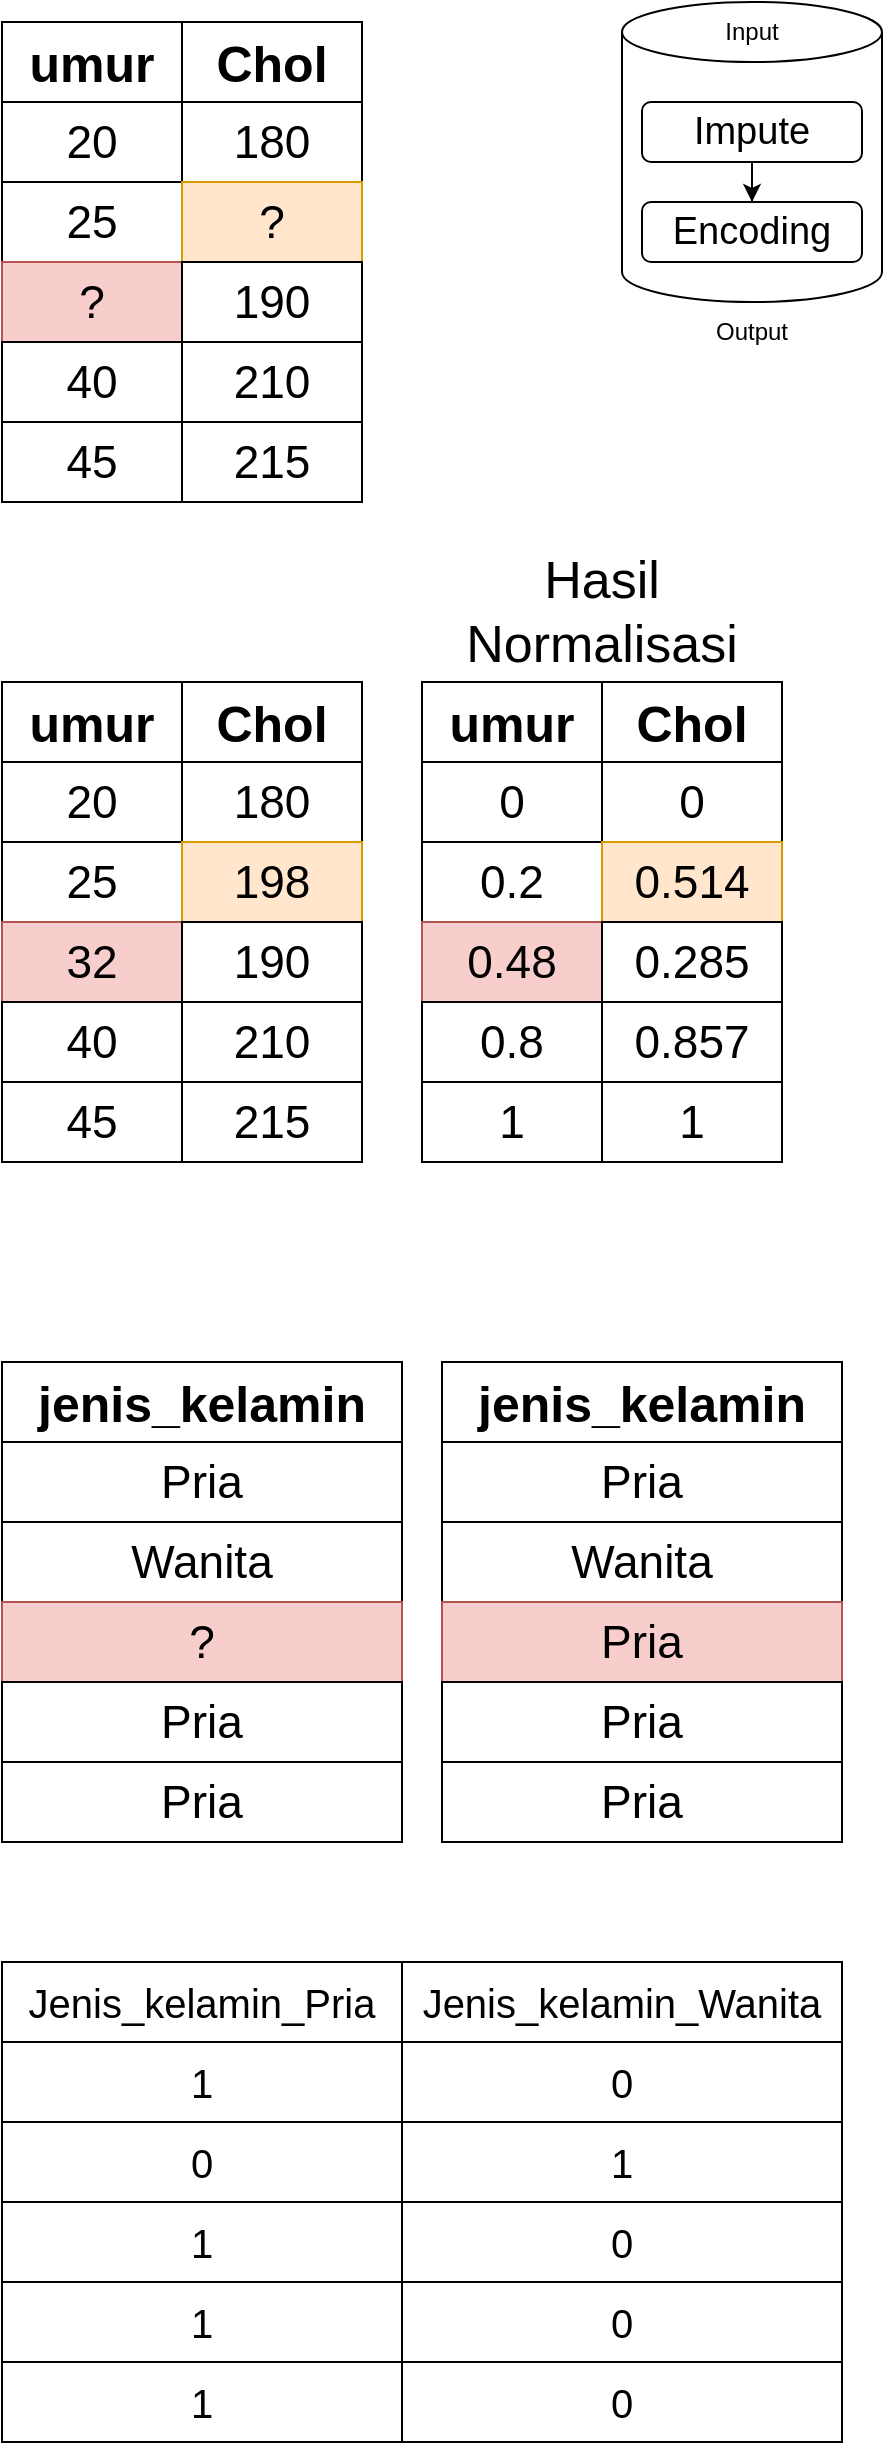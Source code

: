 <mxfile version="15.4.0" type="device"><diagram id="0Qq7_uzQVM0VNdgFw4dd" name="Page-1"><mxGraphModel dx="780" dy="435" grid="1" gridSize="10" guides="1" tooltips="1" connect="1" arrows="1" fold="1" page="1" pageScale="1" pageWidth="850" pageHeight="1100" math="0" shadow="0"><root><mxCell id="0"/><mxCell id="1" parent="0"/><mxCell id="VdFcLYRb8rqiCdZ9zWra-14" value="" style="group" vertex="1" connectable="0" parent="1"><mxGeometry x="40" y="80" width="180" height="240" as="geometry"/></mxCell><mxCell id="VdFcLYRb8rqiCdZ9zWra-1" value="&lt;font size=&quot;1&quot;&gt;&lt;b style=&quot;font-size: 25px&quot;&gt;umur&lt;/b&gt;&lt;/font&gt;" style="rounded=0;whiteSpace=wrap;html=1;strokeWidth=1;" vertex="1" parent="VdFcLYRb8rqiCdZ9zWra-14"><mxGeometry width="90" height="40" as="geometry"/></mxCell><mxCell id="VdFcLYRb8rqiCdZ9zWra-2" value="&lt;font style=&quot;font-size: 23px&quot;&gt;20&lt;/font&gt;" style="rounded=0;whiteSpace=wrap;html=1;strokeWidth=1;" vertex="1" parent="VdFcLYRb8rqiCdZ9zWra-14"><mxGeometry y="40" width="90" height="40" as="geometry"/></mxCell><mxCell id="VdFcLYRb8rqiCdZ9zWra-3" value="&lt;font style=&quot;font-size: 23px&quot;&gt;25&lt;/font&gt;" style="rounded=0;whiteSpace=wrap;html=1;strokeWidth=1;" vertex="1" parent="VdFcLYRb8rqiCdZ9zWra-14"><mxGeometry y="80" width="90" height="40" as="geometry"/></mxCell><mxCell id="VdFcLYRb8rqiCdZ9zWra-4" value="&lt;font style=&quot;font-size: 23px&quot;&gt;?&lt;/font&gt;" style="rounded=0;whiteSpace=wrap;html=1;strokeWidth=1;fillColor=#f8cecc;strokeColor=#b85450;" vertex="1" parent="VdFcLYRb8rqiCdZ9zWra-14"><mxGeometry y="120" width="90" height="40" as="geometry"/></mxCell><mxCell id="VdFcLYRb8rqiCdZ9zWra-5" value="&lt;font style=&quot;font-size: 23px&quot;&gt;40&lt;/font&gt;" style="rounded=0;whiteSpace=wrap;html=1;strokeWidth=1;" vertex="1" parent="VdFcLYRb8rqiCdZ9zWra-14"><mxGeometry y="160" width="90" height="40" as="geometry"/></mxCell><mxCell id="VdFcLYRb8rqiCdZ9zWra-6" value="&lt;font style=&quot;font-size: 23px&quot;&gt;45&lt;/font&gt;" style="rounded=0;whiteSpace=wrap;html=1;strokeWidth=1;" vertex="1" parent="VdFcLYRb8rqiCdZ9zWra-14"><mxGeometry y="200" width="90" height="40" as="geometry"/></mxCell><mxCell id="VdFcLYRb8rqiCdZ9zWra-7" value="&lt;font size=&quot;1&quot;&gt;&lt;b style=&quot;font-size: 25px&quot;&gt;Chol&lt;/b&gt;&lt;/font&gt;" style="rounded=0;whiteSpace=wrap;html=1;strokeWidth=1;" vertex="1" parent="VdFcLYRb8rqiCdZ9zWra-14"><mxGeometry x="90" width="90" height="40" as="geometry"/></mxCell><mxCell id="VdFcLYRb8rqiCdZ9zWra-8" value="&lt;font style=&quot;font-size: 23px&quot;&gt;180&lt;/font&gt;" style="rounded=0;whiteSpace=wrap;html=1;strokeWidth=1;" vertex="1" parent="VdFcLYRb8rqiCdZ9zWra-14"><mxGeometry x="90" y="40" width="90" height="40" as="geometry"/></mxCell><mxCell id="VdFcLYRb8rqiCdZ9zWra-9" value="&lt;font style=&quot;font-size: 23px&quot;&gt;?&lt;/font&gt;" style="rounded=0;whiteSpace=wrap;html=1;strokeWidth=1;fillColor=#ffe6cc;strokeColor=#d79b00;" vertex="1" parent="VdFcLYRb8rqiCdZ9zWra-14"><mxGeometry x="90" y="80" width="90" height="40" as="geometry"/></mxCell><mxCell id="VdFcLYRb8rqiCdZ9zWra-10" value="&lt;font style=&quot;font-size: 23px&quot;&gt;190&lt;/font&gt;" style="rounded=0;whiteSpace=wrap;html=1;strokeWidth=1;" vertex="1" parent="VdFcLYRb8rqiCdZ9zWra-14"><mxGeometry x="90" y="120" width="90" height="40" as="geometry"/></mxCell><mxCell id="VdFcLYRb8rqiCdZ9zWra-11" value="&lt;font style=&quot;font-size: 23px&quot;&gt;210&lt;/font&gt;" style="rounded=0;whiteSpace=wrap;html=1;strokeWidth=1;" vertex="1" parent="VdFcLYRb8rqiCdZ9zWra-14"><mxGeometry x="90" y="160" width="90" height="40" as="geometry"/></mxCell><mxCell id="VdFcLYRb8rqiCdZ9zWra-12" value="&lt;font style=&quot;font-size: 23px&quot;&gt;215&lt;/font&gt;" style="rounded=0;whiteSpace=wrap;html=1;strokeWidth=1;" vertex="1" parent="VdFcLYRb8rqiCdZ9zWra-14"><mxGeometry x="90" y="200" width="90" height="40" as="geometry"/></mxCell><mxCell id="VdFcLYRb8rqiCdZ9zWra-29" value="" style="group" vertex="1" connectable="0" parent="1"><mxGeometry x="350" y="70" width="130" height="180" as="geometry"/></mxCell><mxCell id="VdFcLYRb8rqiCdZ9zWra-15" value="" style="shape=cylinder3;whiteSpace=wrap;html=1;boundedLbl=1;backgroundOutline=1;size=15;strokeWidth=1;" vertex="1" parent="VdFcLYRb8rqiCdZ9zWra-29"><mxGeometry width="130" height="150" as="geometry"/></mxCell><mxCell id="VdFcLYRb8rqiCdZ9zWra-19" value="Output" style="text;html=1;strokeColor=none;fillColor=none;align=center;verticalAlign=middle;whiteSpace=wrap;rounded=0;" vertex="1" parent="VdFcLYRb8rqiCdZ9zWra-29"><mxGeometry x="35" y="150" width="60" height="30" as="geometry"/></mxCell><mxCell id="VdFcLYRb8rqiCdZ9zWra-20" value="Input" style="text;html=1;strokeColor=none;fillColor=none;align=center;verticalAlign=middle;whiteSpace=wrap;rounded=0;" vertex="1" parent="VdFcLYRb8rqiCdZ9zWra-29"><mxGeometry x="35" width="60" height="30" as="geometry"/></mxCell><mxCell id="VdFcLYRb8rqiCdZ9zWra-28" value="" style="group" vertex="1" connectable="0" parent="VdFcLYRb8rqiCdZ9zWra-29"><mxGeometry x="10" y="50" width="110" height="80" as="geometry"/></mxCell><mxCell id="VdFcLYRb8rqiCdZ9zWra-17" value="&lt;font style=&quot;font-size: 19px&quot;&gt;Impute&lt;/font&gt;" style="rounded=1;whiteSpace=wrap;html=1;strokeWidth=1;" vertex="1" parent="VdFcLYRb8rqiCdZ9zWra-28"><mxGeometry width="110" height="30" as="geometry"/></mxCell><mxCell id="VdFcLYRb8rqiCdZ9zWra-18" value="&lt;font style=&quot;font-size: 19px&quot;&gt;Encoding&lt;/font&gt;" style="rounded=1;whiteSpace=wrap;html=1;strokeWidth=1;" vertex="1" parent="VdFcLYRb8rqiCdZ9zWra-28"><mxGeometry y="50" width="110" height="30" as="geometry"/></mxCell><mxCell id="VdFcLYRb8rqiCdZ9zWra-27" style="edgeStyle=orthogonalEdgeStyle;rounded=0;orthogonalLoop=1;jettySize=auto;html=1;entryX=0.5;entryY=0;entryDx=0;entryDy=0;" edge="1" parent="VdFcLYRb8rqiCdZ9zWra-28" source="VdFcLYRb8rqiCdZ9zWra-17" target="VdFcLYRb8rqiCdZ9zWra-18"><mxGeometry relative="1" as="geometry"/></mxCell><mxCell id="VdFcLYRb8rqiCdZ9zWra-57" value="" style="group" vertex="1" connectable="0" parent="1"><mxGeometry x="40" y="360" width="390" height="290" as="geometry"/></mxCell><mxCell id="VdFcLYRb8rqiCdZ9zWra-30" value="" style="group" vertex="1" connectable="0" parent="VdFcLYRb8rqiCdZ9zWra-57"><mxGeometry y="50" width="180" height="240" as="geometry"/></mxCell><mxCell id="VdFcLYRb8rqiCdZ9zWra-31" value="&lt;font size=&quot;1&quot;&gt;&lt;b style=&quot;font-size: 25px&quot;&gt;umur&lt;/b&gt;&lt;/font&gt;" style="rounded=0;whiteSpace=wrap;html=1;strokeWidth=1;" vertex="1" parent="VdFcLYRb8rqiCdZ9zWra-30"><mxGeometry width="90" height="40" as="geometry"/></mxCell><mxCell id="VdFcLYRb8rqiCdZ9zWra-32" value="&lt;font style=&quot;font-size: 23px&quot;&gt;20&lt;/font&gt;" style="rounded=0;whiteSpace=wrap;html=1;strokeWidth=1;" vertex="1" parent="VdFcLYRb8rqiCdZ9zWra-30"><mxGeometry y="40" width="90" height="40" as="geometry"/></mxCell><mxCell id="VdFcLYRb8rqiCdZ9zWra-33" value="&lt;font style=&quot;font-size: 23px&quot;&gt;25&lt;/font&gt;" style="rounded=0;whiteSpace=wrap;html=1;strokeWidth=1;" vertex="1" parent="VdFcLYRb8rqiCdZ9zWra-30"><mxGeometry y="80" width="90" height="40" as="geometry"/></mxCell><mxCell id="VdFcLYRb8rqiCdZ9zWra-34" value="&lt;font style=&quot;font-size: 23px&quot;&gt;32&lt;/font&gt;" style="rounded=0;whiteSpace=wrap;html=1;strokeWidth=1;fillColor=#f8cecc;strokeColor=#b85450;" vertex="1" parent="VdFcLYRb8rqiCdZ9zWra-30"><mxGeometry y="120" width="90" height="40" as="geometry"/></mxCell><mxCell id="VdFcLYRb8rqiCdZ9zWra-35" value="&lt;font style=&quot;font-size: 23px&quot;&gt;40&lt;/font&gt;" style="rounded=0;whiteSpace=wrap;html=1;strokeWidth=1;" vertex="1" parent="VdFcLYRb8rqiCdZ9zWra-30"><mxGeometry y="160" width="90" height="40" as="geometry"/></mxCell><mxCell id="VdFcLYRb8rqiCdZ9zWra-36" value="&lt;font style=&quot;font-size: 23px&quot;&gt;45&lt;/font&gt;" style="rounded=0;whiteSpace=wrap;html=1;strokeWidth=1;" vertex="1" parent="VdFcLYRb8rqiCdZ9zWra-30"><mxGeometry y="200" width="90" height="40" as="geometry"/></mxCell><mxCell id="VdFcLYRb8rqiCdZ9zWra-37" value="&lt;font size=&quot;1&quot;&gt;&lt;b style=&quot;font-size: 25px&quot;&gt;Chol&lt;/b&gt;&lt;/font&gt;" style="rounded=0;whiteSpace=wrap;html=1;strokeWidth=1;" vertex="1" parent="VdFcLYRb8rqiCdZ9zWra-30"><mxGeometry x="90" width="90" height="40" as="geometry"/></mxCell><mxCell id="VdFcLYRb8rqiCdZ9zWra-38" value="&lt;font style=&quot;font-size: 23px&quot;&gt;180&lt;/font&gt;" style="rounded=0;whiteSpace=wrap;html=1;strokeWidth=1;" vertex="1" parent="VdFcLYRb8rqiCdZ9zWra-30"><mxGeometry x="90" y="40" width="90" height="40" as="geometry"/></mxCell><mxCell id="VdFcLYRb8rqiCdZ9zWra-39" value="&lt;font style=&quot;font-size: 23px&quot;&gt;198&lt;/font&gt;" style="rounded=0;whiteSpace=wrap;html=1;strokeWidth=1;fillColor=#ffe6cc;strokeColor=#d79b00;" vertex="1" parent="VdFcLYRb8rqiCdZ9zWra-30"><mxGeometry x="90" y="80" width="90" height="40" as="geometry"/></mxCell><mxCell id="VdFcLYRb8rqiCdZ9zWra-40" value="&lt;font style=&quot;font-size: 23px&quot;&gt;190&lt;/font&gt;" style="rounded=0;whiteSpace=wrap;html=1;strokeWidth=1;" vertex="1" parent="VdFcLYRb8rqiCdZ9zWra-30"><mxGeometry x="90" y="120" width="90" height="40" as="geometry"/></mxCell><mxCell id="VdFcLYRb8rqiCdZ9zWra-41" value="&lt;font style=&quot;font-size: 23px&quot;&gt;210&lt;/font&gt;" style="rounded=0;whiteSpace=wrap;html=1;strokeWidth=1;" vertex="1" parent="VdFcLYRb8rqiCdZ9zWra-30"><mxGeometry x="90" y="160" width="90" height="40" as="geometry"/></mxCell><mxCell id="VdFcLYRb8rqiCdZ9zWra-42" value="&lt;font style=&quot;font-size: 23px&quot;&gt;215&lt;/font&gt;" style="rounded=0;whiteSpace=wrap;html=1;strokeWidth=1;" vertex="1" parent="VdFcLYRb8rqiCdZ9zWra-30"><mxGeometry x="90" y="200" width="90" height="40" as="geometry"/></mxCell><mxCell id="VdFcLYRb8rqiCdZ9zWra-43" value="" style="group" vertex="1" connectable="0" parent="VdFcLYRb8rqiCdZ9zWra-57"><mxGeometry x="210" y="50" width="180" height="240" as="geometry"/></mxCell><mxCell id="VdFcLYRb8rqiCdZ9zWra-44" value="&lt;font size=&quot;1&quot;&gt;&lt;b style=&quot;font-size: 25px&quot;&gt;umur&lt;/b&gt;&lt;/font&gt;" style="rounded=0;whiteSpace=wrap;html=1;strokeWidth=1;" vertex="1" parent="VdFcLYRb8rqiCdZ9zWra-43"><mxGeometry width="90" height="40" as="geometry"/></mxCell><mxCell id="VdFcLYRb8rqiCdZ9zWra-45" value="&lt;font style=&quot;font-size: 23px&quot;&gt;0&lt;/font&gt;" style="rounded=0;whiteSpace=wrap;html=1;strokeWidth=1;" vertex="1" parent="VdFcLYRb8rqiCdZ9zWra-43"><mxGeometry y="40" width="90" height="40" as="geometry"/></mxCell><mxCell id="VdFcLYRb8rqiCdZ9zWra-46" value="&lt;font style=&quot;font-size: 23px&quot;&gt;0.2&lt;/font&gt;" style="rounded=0;whiteSpace=wrap;html=1;strokeWidth=1;" vertex="1" parent="VdFcLYRb8rqiCdZ9zWra-43"><mxGeometry y="80" width="90" height="40" as="geometry"/></mxCell><mxCell id="VdFcLYRb8rqiCdZ9zWra-47" value="&lt;font style=&quot;font-size: 23px&quot;&gt;0.48&lt;/font&gt;" style="rounded=0;whiteSpace=wrap;html=1;strokeWidth=1;fillColor=#f8cecc;strokeColor=#b85450;" vertex="1" parent="VdFcLYRb8rqiCdZ9zWra-43"><mxGeometry y="120" width="90" height="40" as="geometry"/></mxCell><mxCell id="VdFcLYRb8rqiCdZ9zWra-48" value="&lt;font style=&quot;font-size: 23px&quot;&gt;0.8&lt;/font&gt;" style="rounded=0;whiteSpace=wrap;html=1;strokeWidth=1;" vertex="1" parent="VdFcLYRb8rqiCdZ9zWra-43"><mxGeometry y="160" width="90" height="40" as="geometry"/></mxCell><mxCell id="VdFcLYRb8rqiCdZ9zWra-49" value="&lt;font style=&quot;font-size: 23px&quot;&gt;1&lt;/font&gt;" style="rounded=0;whiteSpace=wrap;html=1;strokeWidth=1;" vertex="1" parent="VdFcLYRb8rqiCdZ9zWra-43"><mxGeometry y="200" width="90" height="40" as="geometry"/></mxCell><mxCell id="VdFcLYRb8rqiCdZ9zWra-50" value="&lt;font size=&quot;1&quot;&gt;&lt;b style=&quot;font-size: 25px&quot;&gt;Chol&lt;/b&gt;&lt;/font&gt;" style="rounded=0;whiteSpace=wrap;html=1;strokeWidth=1;" vertex="1" parent="VdFcLYRb8rqiCdZ9zWra-43"><mxGeometry x="90" width="90" height="40" as="geometry"/></mxCell><mxCell id="VdFcLYRb8rqiCdZ9zWra-51" value="&lt;font style=&quot;font-size: 23px&quot;&gt;0&lt;/font&gt;" style="rounded=0;whiteSpace=wrap;html=1;strokeWidth=1;" vertex="1" parent="VdFcLYRb8rqiCdZ9zWra-43"><mxGeometry x="90" y="40" width="90" height="40" as="geometry"/></mxCell><mxCell id="VdFcLYRb8rqiCdZ9zWra-52" value="&lt;font style=&quot;font-size: 23px&quot;&gt;0.514&lt;/font&gt;" style="rounded=0;whiteSpace=wrap;html=1;strokeWidth=1;fillColor=#ffe6cc;strokeColor=#d79b00;" vertex="1" parent="VdFcLYRb8rqiCdZ9zWra-43"><mxGeometry x="90" y="80" width="90" height="40" as="geometry"/></mxCell><mxCell id="VdFcLYRb8rqiCdZ9zWra-53" value="&lt;font style=&quot;font-size: 23px&quot;&gt;0.285&lt;/font&gt;" style="rounded=0;whiteSpace=wrap;html=1;strokeWidth=1;" vertex="1" parent="VdFcLYRb8rqiCdZ9zWra-43"><mxGeometry x="90" y="120" width="90" height="40" as="geometry"/></mxCell><mxCell id="VdFcLYRb8rqiCdZ9zWra-54" value="&lt;font style=&quot;font-size: 23px&quot;&gt;0.857&lt;/font&gt;" style="rounded=0;whiteSpace=wrap;html=1;strokeWidth=1;" vertex="1" parent="VdFcLYRb8rqiCdZ9zWra-43"><mxGeometry x="90" y="160" width="90" height="40" as="geometry"/></mxCell><mxCell id="VdFcLYRb8rqiCdZ9zWra-55" value="&lt;font style=&quot;font-size: 23px&quot;&gt;1&lt;/font&gt;" style="rounded=0;whiteSpace=wrap;html=1;strokeWidth=1;" vertex="1" parent="VdFcLYRb8rqiCdZ9zWra-43"><mxGeometry x="90" y="200" width="90" height="40" as="geometry"/></mxCell><mxCell id="VdFcLYRb8rqiCdZ9zWra-56" value="&lt;font style=&quot;font-size: 26px&quot;&gt;Hasil Normalisasi&lt;/font&gt;" style="text;html=1;strokeColor=none;fillColor=none;align=center;verticalAlign=middle;whiteSpace=wrap;rounded=0;" vertex="1" parent="VdFcLYRb8rqiCdZ9zWra-57"><mxGeometry x="270" width="60" height="30" as="geometry"/></mxCell><mxCell id="VdFcLYRb8rqiCdZ9zWra-102" value="" style="group" vertex="1" connectable="0" parent="1"><mxGeometry x="40" y="750" width="420" height="240" as="geometry"/></mxCell><mxCell id="VdFcLYRb8rqiCdZ9zWra-86" value="" style="group" vertex="1" connectable="0" parent="VdFcLYRb8rqiCdZ9zWra-102"><mxGeometry width="200" height="240" as="geometry"/></mxCell><mxCell id="VdFcLYRb8rqiCdZ9zWra-60" value="&lt;font size=&quot;1&quot;&gt;&lt;b style=&quot;font-size: 25px&quot;&gt;jenis_kelamin&lt;/b&gt;&lt;/font&gt;" style="rounded=0;whiteSpace=wrap;html=1;strokeWidth=1;" vertex="1" parent="VdFcLYRb8rqiCdZ9zWra-86"><mxGeometry width="200" height="40" as="geometry"/></mxCell><mxCell id="VdFcLYRb8rqiCdZ9zWra-61" value="&lt;font style=&quot;font-size: 23px&quot;&gt;Pria&lt;/font&gt;" style="rounded=0;whiteSpace=wrap;html=1;strokeWidth=1;" vertex="1" parent="VdFcLYRb8rqiCdZ9zWra-86"><mxGeometry y="40" width="200" height="40" as="geometry"/></mxCell><mxCell id="VdFcLYRb8rqiCdZ9zWra-62" value="&lt;font style=&quot;font-size: 23px&quot;&gt;Wanita&lt;/font&gt;" style="rounded=0;whiteSpace=wrap;html=1;strokeWidth=1;" vertex="1" parent="VdFcLYRb8rqiCdZ9zWra-86"><mxGeometry y="80" width="200" height="40" as="geometry"/></mxCell><mxCell id="VdFcLYRb8rqiCdZ9zWra-63" value="&lt;font style=&quot;font-size: 23px&quot;&gt;?&lt;/font&gt;" style="rounded=0;whiteSpace=wrap;html=1;strokeWidth=1;fillColor=#f8cecc;strokeColor=#b85450;" vertex="1" parent="VdFcLYRb8rqiCdZ9zWra-86"><mxGeometry y="120" width="200" height="40" as="geometry"/></mxCell><mxCell id="VdFcLYRb8rqiCdZ9zWra-64" value="&lt;font style=&quot;font-size: 23px&quot;&gt;Pria&lt;/font&gt;" style="rounded=0;whiteSpace=wrap;html=1;strokeWidth=1;" vertex="1" parent="VdFcLYRb8rqiCdZ9zWra-86"><mxGeometry y="160" width="200" height="40" as="geometry"/></mxCell><mxCell id="VdFcLYRb8rqiCdZ9zWra-65" value="&lt;span style=&quot;font-size: 23px&quot;&gt;Pria&lt;/span&gt;" style="rounded=0;whiteSpace=wrap;html=1;strokeWidth=1;" vertex="1" parent="VdFcLYRb8rqiCdZ9zWra-86"><mxGeometry y="200" width="200" height="40" as="geometry"/></mxCell><mxCell id="VdFcLYRb8rqiCdZ9zWra-95" value="" style="group" vertex="1" connectable="0" parent="VdFcLYRb8rqiCdZ9zWra-102"><mxGeometry x="220" width="200" height="240" as="geometry"/></mxCell><mxCell id="VdFcLYRb8rqiCdZ9zWra-96" value="&lt;font size=&quot;1&quot;&gt;&lt;b style=&quot;font-size: 25px&quot;&gt;jenis_kelamin&lt;/b&gt;&lt;/font&gt;" style="rounded=0;whiteSpace=wrap;html=1;strokeWidth=1;" vertex="1" parent="VdFcLYRb8rqiCdZ9zWra-95"><mxGeometry width="200" height="40" as="geometry"/></mxCell><mxCell id="VdFcLYRb8rqiCdZ9zWra-97" value="&lt;font style=&quot;font-size: 23px&quot;&gt;Pria&lt;/font&gt;" style="rounded=0;whiteSpace=wrap;html=1;strokeWidth=1;" vertex="1" parent="VdFcLYRb8rqiCdZ9zWra-95"><mxGeometry y="40" width="200" height="40" as="geometry"/></mxCell><mxCell id="VdFcLYRb8rqiCdZ9zWra-98" value="&lt;font style=&quot;font-size: 23px&quot;&gt;Wanita&lt;/font&gt;" style="rounded=0;whiteSpace=wrap;html=1;strokeWidth=1;" vertex="1" parent="VdFcLYRb8rqiCdZ9zWra-95"><mxGeometry y="80" width="200" height="40" as="geometry"/></mxCell><mxCell id="VdFcLYRb8rqiCdZ9zWra-99" value="&lt;font style=&quot;font-size: 23px&quot;&gt;Pria&lt;/font&gt;" style="rounded=0;whiteSpace=wrap;html=1;strokeWidth=1;fillColor=#f8cecc;strokeColor=#b85450;" vertex="1" parent="VdFcLYRb8rqiCdZ9zWra-95"><mxGeometry y="120" width="200" height="40" as="geometry"/></mxCell><mxCell id="VdFcLYRb8rqiCdZ9zWra-100" value="&lt;font style=&quot;font-size: 23px&quot;&gt;Pria&lt;/font&gt;" style="rounded=0;whiteSpace=wrap;html=1;strokeWidth=1;" vertex="1" parent="VdFcLYRb8rqiCdZ9zWra-95"><mxGeometry y="160" width="200" height="40" as="geometry"/></mxCell><mxCell id="VdFcLYRb8rqiCdZ9zWra-101" value="&lt;span style=&quot;font-size: 23px&quot;&gt;Pria&lt;/span&gt;" style="rounded=0;whiteSpace=wrap;html=1;strokeWidth=1;" vertex="1" parent="VdFcLYRb8rqiCdZ9zWra-95"><mxGeometry y="200" width="200" height="40" as="geometry"/></mxCell><mxCell id="VdFcLYRb8rqiCdZ9zWra-115" value="" style="group" vertex="1" connectable="0" parent="1"><mxGeometry x="40" y="1050" width="420" height="240" as="geometry"/></mxCell><mxCell id="VdFcLYRb8rqiCdZ9zWra-103" value="&lt;font style=&quot;font-size: 20px&quot;&gt;Jenis_kelamin_Pria&lt;/font&gt;" style="rounded=0;whiteSpace=wrap;html=1;strokeWidth=1;" vertex="1" parent="VdFcLYRb8rqiCdZ9zWra-115"><mxGeometry width="200" height="40" as="geometry"/></mxCell><mxCell id="VdFcLYRb8rqiCdZ9zWra-104" value="&lt;font style=&quot;font-size: 20px&quot;&gt;Jenis_kelamin_Wanita&lt;/font&gt;" style="rounded=0;whiteSpace=wrap;html=1;strokeWidth=1;" vertex="1" parent="VdFcLYRb8rqiCdZ9zWra-115"><mxGeometry x="200" width="220" height="40" as="geometry"/></mxCell><mxCell id="VdFcLYRb8rqiCdZ9zWra-105" value="&lt;font style=&quot;font-size: 20px&quot;&gt;1&lt;/font&gt;" style="rounded=0;whiteSpace=wrap;html=1;strokeWidth=1;" vertex="1" parent="VdFcLYRb8rqiCdZ9zWra-115"><mxGeometry y="40" width="200" height="40" as="geometry"/></mxCell><mxCell id="VdFcLYRb8rqiCdZ9zWra-106" value="&lt;font style=&quot;font-size: 20px&quot;&gt;0&lt;/font&gt;" style="rounded=0;whiteSpace=wrap;html=1;strokeWidth=1;" vertex="1" parent="VdFcLYRb8rqiCdZ9zWra-115"><mxGeometry y="80" width="200" height="40" as="geometry"/></mxCell><mxCell id="VdFcLYRb8rqiCdZ9zWra-107" value="&lt;font style=&quot;font-size: 20px&quot;&gt;0&lt;/font&gt;" style="rounded=0;whiteSpace=wrap;html=1;strokeWidth=1;" vertex="1" parent="VdFcLYRb8rqiCdZ9zWra-115"><mxGeometry x="200" y="40" width="220" height="40" as="geometry"/></mxCell><mxCell id="VdFcLYRb8rqiCdZ9zWra-108" value="&lt;font style=&quot;font-size: 20px&quot;&gt;1&lt;/font&gt;" style="rounded=0;whiteSpace=wrap;html=1;strokeWidth=1;" vertex="1" parent="VdFcLYRb8rqiCdZ9zWra-115"><mxGeometry x="200" y="80" width="220" height="40" as="geometry"/></mxCell><mxCell id="VdFcLYRb8rqiCdZ9zWra-109" value="&lt;font style=&quot;font-size: 20px&quot;&gt;1&lt;/font&gt;" style="rounded=0;whiteSpace=wrap;html=1;strokeWidth=1;" vertex="1" parent="VdFcLYRb8rqiCdZ9zWra-115"><mxGeometry y="120" width="200" height="40" as="geometry"/></mxCell><mxCell id="VdFcLYRb8rqiCdZ9zWra-110" value="&lt;font style=&quot;font-size: 20px&quot;&gt;1&lt;/font&gt;" style="rounded=0;whiteSpace=wrap;html=1;strokeWidth=1;" vertex="1" parent="VdFcLYRb8rqiCdZ9zWra-115"><mxGeometry y="160" width="200" height="40" as="geometry"/></mxCell><mxCell id="VdFcLYRb8rqiCdZ9zWra-111" value="&lt;font style=&quot;font-size: 20px&quot;&gt;1&lt;/font&gt;" style="rounded=0;whiteSpace=wrap;html=1;strokeWidth=1;" vertex="1" parent="VdFcLYRb8rqiCdZ9zWra-115"><mxGeometry y="200" width="200" height="40" as="geometry"/></mxCell><mxCell id="VdFcLYRb8rqiCdZ9zWra-112" value="&lt;font style=&quot;font-size: 20px&quot;&gt;0&lt;/font&gt;" style="rounded=0;whiteSpace=wrap;html=1;strokeWidth=1;" vertex="1" parent="VdFcLYRb8rqiCdZ9zWra-115"><mxGeometry x="200" y="120" width="220" height="40" as="geometry"/></mxCell><mxCell id="VdFcLYRb8rqiCdZ9zWra-113" value="&lt;font style=&quot;font-size: 20px&quot;&gt;0&lt;/font&gt;" style="rounded=0;whiteSpace=wrap;html=1;strokeWidth=1;" vertex="1" parent="VdFcLYRb8rqiCdZ9zWra-115"><mxGeometry x="200" y="160" width="220" height="40" as="geometry"/></mxCell><mxCell id="VdFcLYRb8rqiCdZ9zWra-114" value="&lt;font style=&quot;font-size: 20px&quot;&gt;0&lt;/font&gt;" style="rounded=0;whiteSpace=wrap;html=1;strokeWidth=1;" vertex="1" parent="VdFcLYRb8rqiCdZ9zWra-115"><mxGeometry x="200" y="200" width="220" height="40" as="geometry"/></mxCell></root></mxGraphModel></diagram></mxfile>